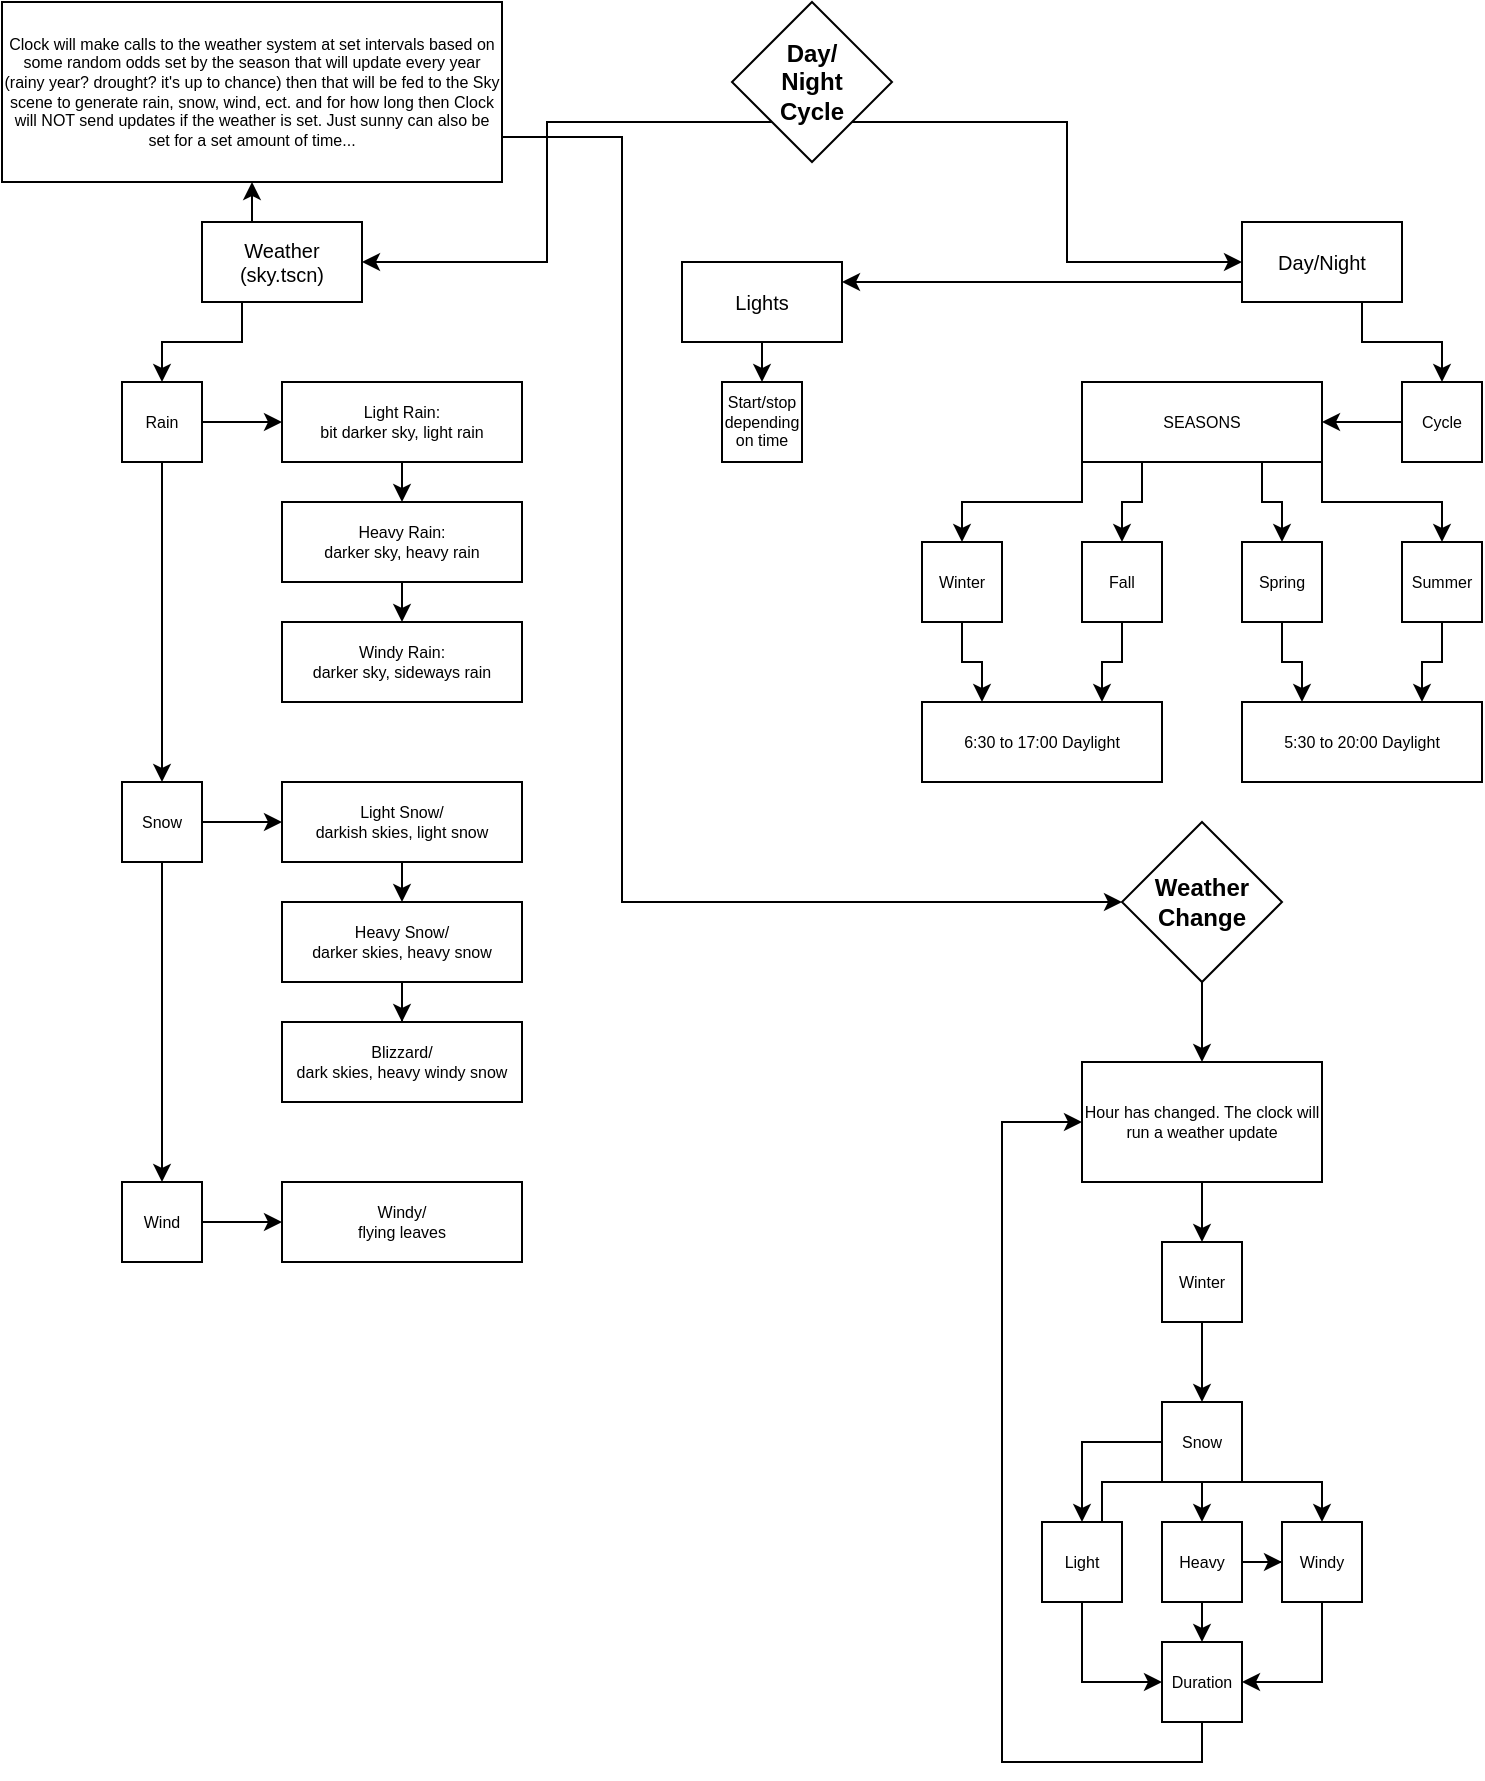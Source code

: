 <mxfile version="23.1.5" type="device">
  <diagram name="Page-1" id="sMBefzLCpiR2ebWWNsJE">
    <mxGraphModel dx="1455" dy="1091" grid="1" gridSize="10" guides="1" tooltips="1" connect="1" arrows="1" fold="1" page="1" pageScale="1" pageWidth="850" pageHeight="1100" math="0" shadow="0">
      <root>
        <mxCell id="0" />
        <mxCell id="1" parent="0" />
        <mxCell id="VVkygvZ0o7O_Oq38gnLx-4" style="edgeStyle=orthogonalEdgeStyle;rounded=0;orthogonalLoop=1;jettySize=auto;html=1;exitX=0;exitY=1;exitDx=0;exitDy=0;entryX=1;entryY=0.5;entryDx=0;entryDy=0;" parent="1" source="VVkygvZ0o7O_Oq38gnLx-1" target="VVkygvZ0o7O_Oq38gnLx-2" edge="1">
          <mxGeometry relative="1" as="geometry" />
        </mxCell>
        <mxCell id="VVkygvZ0o7O_Oq38gnLx-5" style="edgeStyle=orthogonalEdgeStyle;rounded=0;orthogonalLoop=1;jettySize=auto;html=1;exitX=1;exitY=1;exitDx=0;exitDy=0;entryX=0;entryY=0.5;entryDx=0;entryDy=0;" parent="1" source="VVkygvZ0o7O_Oq38gnLx-1" target="VVkygvZ0o7O_Oq38gnLx-3" edge="1">
          <mxGeometry relative="1" as="geometry" />
        </mxCell>
        <mxCell id="VVkygvZ0o7O_Oq38gnLx-1" value="Day/&lt;br&gt;Night&lt;br&gt;Cycle" style="rhombus;whiteSpace=wrap;html=1;fontStyle=1" parent="1" vertex="1">
          <mxGeometry x="385" y="10" width="80" height="80" as="geometry" />
        </mxCell>
        <mxCell id="VVkygvZ0o7O_Oq38gnLx-7" style="edgeStyle=orthogonalEdgeStyle;rounded=0;orthogonalLoop=1;jettySize=auto;html=1;exitX=0.25;exitY=1;exitDx=0;exitDy=0;entryX=0.5;entryY=0;entryDx=0;entryDy=0;" parent="1" source="VVkygvZ0o7O_Oq38gnLx-2" target="VVkygvZ0o7O_Oq38gnLx-6" edge="1">
          <mxGeometry relative="1" as="geometry" />
        </mxCell>
        <mxCell id="a-tWaZwPCyAhXtBM_cI1-2" style="edgeStyle=orthogonalEdgeStyle;rounded=0;orthogonalLoop=1;jettySize=auto;html=1;exitX=0.5;exitY=0;exitDx=0;exitDy=0;entryX=0.5;entryY=1;entryDx=0;entryDy=0;" parent="1" source="VVkygvZ0o7O_Oq38gnLx-2" target="a-tWaZwPCyAhXtBM_cI1-1" edge="1">
          <mxGeometry relative="1" as="geometry" />
        </mxCell>
        <mxCell id="VVkygvZ0o7O_Oq38gnLx-2" value="Weather&lt;br&gt;(sky.tscn)" style="rounded=0;whiteSpace=wrap;html=1;fontSize=10;" parent="1" vertex="1">
          <mxGeometry x="120" y="120" width="80" height="40" as="geometry" />
        </mxCell>
        <mxCell id="VVkygvZ0o7O_Oq38gnLx-23" style="edgeStyle=orthogonalEdgeStyle;rounded=0;orthogonalLoop=1;jettySize=auto;html=1;exitX=0.75;exitY=1;exitDx=0;exitDy=0;" parent="1" source="VVkygvZ0o7O_Oq38gnLx-3" target="VVkygvZ0o7O_Oq38gnLx-22" edge="1">
          <mxGeometry relative="1" as="geometry" />
        </mxCell>
        <mxCell id="KNaz0oER7aez-V8XWjQQ-2" style="edgeStyle=orthogonalEdgeStyle;rounded=0;orthogonalLoop=1;jettySize=auto;html=1;exitX=0;exitY=0.75;exitDx=0;exitDy=0;entryX=1;entryY=0.25;entryDx=0;entryDy=0;" parent="1" source="VVkygvZ0o7O_Oq38gnLx-3" target="KNaz0oER7aez-V8XWjQQ-1" edge="1">
          <mxGeometry relative="1" as="geometry" />
        </mxCell>
        <mxCell id="VVkygvZ0o7O_Oq38gnLx-3" value="Day/Night" style="rounded=0;whiteSpace=wrap;html=1;fontSize=10;" parent="1" vertex="1">
          <mxGeometry x="640" y="120" width="80" height="40" as="geometry" />
        </mxCell>
        <mxCell id="VVkygvZ0o7O_Oq38gnLx-9" style="edgeStyle=orthogonalEdgeStyle;rounded=0;orthogonalLoop=1;jettySize=auto;html=1;entryX=0;entryY=0.5;entryDx=0;entryDy=0;" parent="1" source="VVkygvZ0o7O_Oq38gnLx-6" target="VVkygvZ0o7O_Oq38gnLx-8" edge="1">
          <mxGeometry relative="1" as="geometry" />
        </mxCell>
        <mxCell id="VVkygvZ0o7O_Oq38gnLx-11" style="edgeStyle=orthogonalEdgeStyle;rounded=0;orthogonalLoop=1;jettySize=auto;html=1;exitX=0.5;exitY=1;exitDx=0;exitDy=0;entryX=0.5;entryY=0;entryDx=0;entryDy=0;" parent="1" source="VVkygvZ0o7O_Oq38gnLx-6" target="VVkygvZ0o7O_Oq38gnLx-10" edge="1">
          <mxGeometry relative="1" as="geometry" />
        </mxCell>
        <mxCell id="VVkygvZ0o7O_Oq38gnLx-6" value="Rain" style="rounded=0;whiteSpace=wrap;html=1;fontSize=8;" parent="1" vertex="1">
          <mxGeometry x="80" y="200" width="40" height="40" as="geometry" />
        </mxCell>
        <mxCell id="VVkygvZ0o7O_Oq38gnLx-15" style="edgeStyle=orthogonalEdgeStyle;rounded=0;orthogonalLoop=1;jettySize=auto;html=1;exitX=0.5;exitY=1;exitDx=0;exitDy=0;entryX=0.5;entryY=0;entryDx=0;entryDy=0;" parent="1" source="VVkygvZ0o7O_Oq38gnLx-8" target="VVkygvZ0o7O_Oq38gnLx-14" edge="1">
          <mxGeometry relative="1" as="geometry" />
        </mxCell>
        <mxCell id="VVkygvZ0o7O_Oq38gnLx-8" value="Light Rain:&lt;br&gt;bit darker sky, light rain" style="rounded=0;whiteSpace=wrap;html=1;fontSize=8;" parent="1" vertex="1">
          <mxGeometry x="160" y="200" width="120" height="40" as="geometry" />
        </mxCell>
        <mxCell id="VVkygvZ0o7O_Oq38gnLx-13" style="edgeStyle=orthogonalEdgeStyle;rounded=0;orthogonalLoop=1;jettySize=auto;html=1;exitX=1;exitY=0.5;exitDx=0;exitDy=0;entryX=0;entryY=0.5;entryDx=0;entryDy=0;" parent="1" source="VVkygvZ0o7O_Oq38gnLx-10" target="VVkygvZ0o7O_Oq38gnLx-12" edge="1">
          <mxGeometry relative="1" as="geometry" />
        </mxCell>
        <mxCell id="VVkygvZ0o7O_Oq38gnLx-44" style="edgeStyle=orthogonalEdgeStyle;rounded=0;orthogonalLoop=1;jettySize=auto;html=1;exitX=0.5;exitY=1;exitDx=0;exitDy=0;entryX=0.5;entryY=0;entryDx=0;entryDy=0;" parent="1" source="VVkygvZ0o7O_Oq38gnLx-10" target="VVkygvZ0o7O_Oq38gnLx-43" edge="1">
          <mxGeometry relative="1" as="geometry" />
        </mxCell>
        <mxCell id="VVkygvZ0o7O_Oq38gnLx-10" value="Snow" style="rounded=0;whiteSpace=wrap;html=1;fontSize=8;" parent="1" vertex="1">
          <mxGeometry x="80" y="400" width="40" height="40" as="geometry" />
        </mxCell>
        <mxCell id="VVkygvZ0o7O_Oq38gnLx-19" style="edgeStyle=orthogonalEdgeStyle;rounded=0;orthogonalLoop=1;jettySize=auto;html=1;exitX=0.5;exitY=1;exitDx=0;exitDy=0;entryX=0.5;entryY=0;entryDx=0;entryDy=0;" parent="1" source="VVkygvZ0o7O_Oq38gnLx-12" target="VVkygvZ0o7O_Oq38gnLx-18" edge="1">
          <mxGeometry relative="1" as="geometry" />
        </mxCell>
        <mxCell id="VVkygvZ0o7O_Oq38gnLx-12" value="Light Snow/&lt;div&gt;darkish skies, light snow&lt;/div&gt;" style="rounded=0;whiteSpace=wrap;html=1;fontSize=8;" parent="1" vertex="1">
          <mxGeometry x="160" y="400" width="120" height="40" as="geometry" />
        </mxCell>
        <mxCell id="VVkygvZ0o7O_Oq38gnLx-17" style="edgeStyle=orthogonalEdgeStyle;rounded=0;orthogonalLoop=1;jettySize=auto;html=1;exitX=0.5;exitY=1;exitDx=0;exitDy=0;entryX=0.5;entryY=0;entryDx=0;entryDy=0;" parent="1" source="VVkygvZ0o7O_Oq38gnLx-14" target="VVkygvZ0o7O_Oq38gnLx-16" edge="1">
          <mxGeometry relative="1" as="geometry" />
        </mxCell>
        <mxCell id="VVkygvZ0o7O_Oq38gnLx-14" value="Heavy Rain:&lt;br&gt;darker sky, heavy rain" style="rounded=0;whiteSpace=wrap;html=1;fontSize=8;" parent="1" vertex="1">
          <mxGeometry x="160" y="260" width="120" height="40" as="geometry" />
        </mxCell>
        <mxCell id="VVkygvZ0o7O_Oq38gnLx-16" value="Windy Rain:&lt;br&gt;darker sky, sideways rain" style="rounded=0;whiteSpace=wrap;html=1;fontSize=8;" parent="1" vertex="1">
          <mxGeometry x="160" y="320" width="120" height="40" as="geometry" />
        </mxCell>
        <mxCell id="VVkygvZ0o7O_Oq38gnLx-21" style="edgeStyle=orthogonalEdgeStyle;rounded=0;orthogonalLoop=1;jettySize=auto;html=1;entryX=0.5;entryY=0;entryDx=0;entryDy=0;" parent="1" source="VVkygvZ0o7O_Oq38gnLx-18" target="VVkygvZ0o7O_Oq38gnLx-20" edge="1">
          <mxGeometry relative="1" as="geometry" />
        </mxCell>
        <mxCell id="VVkygvZ0o7O_Oq38gnLx-18" value="Heavy Snow/&lt;div&gt;darker skies, heavy snow&lt;/div&gt;" style="rounded=0;whiteSpace=wrap;html=1;fontSize=8;" parent="1" vertex="1">
          <mxGeometry x="160" y="460" width="120" height="40" as="geometry" />
        </mxCell>
        <mxCell id="VVkygvZ0o7O_Oq38gnLx-20" value="Blizzard/&lt;div&gt;dark skies, heavy windy snow&lt;/div&gt;" style="rounded=0;whiteSpace=wrap;html=1;fontSize=8;" parent="1" vertex="1">
          <mxGeometry x="160" y="520" width="120" height="40" as="geometry" />
        </mxCell>
        <mxCell id="VVkygvZ0o7O_Oq38gnLx-25" style="edgeStyle=orthogonalEdgeStyle;rounded=0;orthogonalLoop=1;jettySize=auto;html=1;exitX=0;exitY=0.5;exitDx=0;exitDy=0;entryX=1;entryY=0.5;entryDx=0;entryDy=0;" parent="1" source="VVkygvZ0o7O_Oq38gnLx-22" target="VVkygvZ0o7O_Oq38gnLx-24" edge="1">
          <mxGeometry relative="1" as="geometry" />
        </mxCell>
        <mxCell id="VVkygvZ0o7O_Oq38gnLx-22" value="Cycle" style="rounded=0;whiteSpace=wrap;html=1;fontSize=8;" parent="1" vertex="1">
          <mxGeometry x="720" y="200" width="40" height="40" as="geometry" />
        </mxCell>
        <mxCell id="VVkygvZ0o7O_Oq38gnLx-30" style="edgeStyle=orthogonalEdgeStyle;rounded=0;orthogonalLoop=1;jettySize=auto;html=1;exitX=0;exitY=1;exitDx=0;exitDy=0;entryX=0.5;entryY=0;entryDx=0;entryDy=0;" parent="1" source="VVkygvZ0o7O_Oq38gnLx-24" target="VVkygvZ0o7O_Oq38gnLx-26" edge="1">
          <mxGeometry relative="1" as="geometry" />
        </mxCell>
        <mxCell id="VVkygvZ0o7O_Oq38gnLx-34" style="edgeStyle=orthogonalEdgeStyle;rounded=0;orthogonalLoop=1;jettySize=auto;html=1;exitX=0.25;exitY=1;exitDx=0;exitDy=0;entryX=0.5;entryY=0;entryDx=0;entryDy=0;" parent="1" source="VVkygvZ0o7O_Oq38gnLx-24" target="VVkygvZ0o7O_Oq38gnLx-29" edge="1">
          <mxGeometry relative="1" as="geometry" />
        </mxCell>
        <mxCell id="VVkygvZ0o7O_Oq38gnLx-35" style="edgeStyle=orthogonalEdgeStyle;rounded=0;orthogonalLoop=1;jettySize=auto;html=1;exitX=0.75;exitY=1;exitDx=0;exitDy=0;entryX=0.5;entryY=0;entryDx=0;entryDy=0;" parent="1" source="VVkygvZ0o7O_Oq38gnLx-24" target="VVkygvZ0o7O_Oq38gnLx-27" edge="1">
          <mxGeometry relative="1" as="geometry" />
        </mxCell>
        <mxCell id="VVkygvZ0o7O_Oq38gnLx-36" style="edgeStyle=orthogonalEdgeStyle;rounded=0;orthogonalLoop=1;jettySize=auto;html=1;exitX=1;exitY=1;exitDx=0;exitDy=0;" parent="1" source="VVkygvZ0o7O_Oq38gnLx-24" target="VVkygvZ0o7O_Oq38gnLx-28" edge="1">
          <mxGeometry relative="1" as="geometry" />
        </mxCell>
        <mxCell id="VVkygvZ0o7O_Oq38gnLx-24" value="SEASONS" style="rounded=0;whiteSpace=wrap;html=1;fontSize=8;" parent="1" vertex="1">
          <mxGeometry x="560" y="200" width="120" height="40" as="geometry" />
        </mxCell>
        <mxCell id="VVkygvZ0o7O_Oq38gnLx-39" style="edgeStyle=orthogonalEdgeStyle;rounded=0;orthogonalLoop=1;jettySize=auto;html=1;exitX=0.5;exitY=1;exitDx=0;exitDy=0;entryX=0.25;entryY=0;entryDx=0;entryDy=0;" parent="1" source="VVkygvZ0o7O_Oq38gnLx-26" target="VVkygvZ0o7O_Oq38gnLx-37" edge="1">
          <mxGeometry relative="1" as="geometry" />
        </mxCell>
        <mxCell id="VVkygvZ0o7O_Oq38gnLx-26" value="Winter" style="rounded=0;whiteSpace=wrap;html=1;fontSize=8;" parent="1" vertex="1">
          <mxGeometry x="480" y="280" width="40" height="40" as="geometry" />
        </mxCell>
        <mxCell id="VVkygvZ0o7O_Oq38gnLx-27" value="Spring" style="rounded=0;whiteSpace=wrap;html=1;fontSize=8;" parent="1" vertex="1">
          <mxGeometry x="640" y="280" width="40" height="40" as="geometry" />
        </mxCell>
        <mxCell id="VVkygvZ0o7O_Oq38gnLx-42" style="edgeStyle=orthogonalEdgeStyle;rounded=0;orthogonalLoop=1;jettySize=auto;html=1;entryX=0.75;entryY=0;entryDx=0;entryDy=0;" parent="1" source="VVkygvZ0o7O_Oq38gnLx-28" target="VVkygvZ0o7O_Oq38gnLx-38" edge="1">
          <mxGeometry relative="1" as="geometry" />
        </mxCell>
        <mxCell id="VVkygvZ0o7O_Oq38gnLx-28" value="Summer" style="rounded=0;whiteSpace=wrap;html=1;fontSize=8;" parent="1" vertex="1">
          <mxGeometry x="720" y="280" width="40" height="40" as="geometry" />
        </mxCell>
        <mxCell id="VVkygvZ0o7O_Oq38gnLx-40" style="edgeStyle=orthogonalEdgeStyle;rounded=0;orthogonalLoop=1;jettySize=auto;html=1;exitX=0.5;exitY=1;exitDx=0;exitDy=0;entryX=0.75;entryY=0;entryDx=0;entryDy=0;" parent="1" source="VVkygvZ0o7O_Oq38gnLx-29" target="VVkygvZ0o7O_Oq38gnLx-37" edge="1">
          <mxGeometry relative="1" as="geometry" />
        </mxCell>
        <mxCell id="VVkygvZ0o7O_Oq38gnLx-29" value="Fall" style="rounded=0;whiteSpace=wrap;html=1;fontSize=8;" parent="1" vertex="1">
          <mxGeometry x="560" y="280" width="40" height="40" as="geometry" />
        </mxCell>
        <mxCell id="VVkygvZ0o7O_Oq38gnLx-37" value="6:30 to 17:00 Daylight" style="rounded=0;whiteSpace=wrap;html=1;fontSize=8;" parent="1" vertex="1">
          <mxGeometry x="480" y="360" width="120" height="40" as="geometry" />
        </mxCell>
        <mxCell id="VVkygvZ0o7O_Oq38gnLx-38" value="5:30 to 20:00 Daylight" style="rounded=0;whiteSpace=wrap;html=1;fontSize=8;" parent="1" vertex="1">
          <mxGeometry x="640" y="360" width="120" height="40" as="geometry" />
        </mxCell>
        <mxCell id="VVkygvZ0o7O_Oq38gnLx-41" style="edgeStyle=orthogonalEdgeStyle;rounded=0;orthogonalLoop=1;jettySize=auto;html=1;exitX=0.5;exitY=1;exitDx=0;exitDy=0;entryX=0.25;entryY=0;entryDx=0;entryDy=0;" parent="1" source="VVkygvZ0o7O_Oq38gnLx-27" target="VVkygvZ0o7O_Oq38gnLx-38" edge="1">
          <mxGeometry relative="1" as="geometry" />
        </mxCell>
        <mxCell id="VVkygvZ0o7O_Oq38gnLx-47" style="edgeStyle=orthogonalEdgeStyle;rounded=0;orthogonalLoop=1;jettySize=auto;html=1;exitX=1;exitY=0.5;exitDx=0;exitDy=0;entryX=0;entryY=0.5;entryDx=0;entryDy=0;" parent="1" source="VVkygvZ0o7O_Oq38gnLx-43" target="VVkygvZ0o7O_Oq38gnLx-45" edge="1">
          <mxGeometry relative="1" as="geometry" />
        </mxCell>
        <mxCell id="VVkygvZ0o7O_Oq38gnLx-43" value="Wind" style="rounded=0;whiteSpace=wrap;html=1;fontSize=8;" parent="1" vertex="1">
          <mxGeometry x="80" y="600" width="40" height="40" as="geometry" />
        </mxCell>
        <mxCell id="VVkygvZ0o7O_Oq38gnLx-45" value="Windy/&lt;br&gt;flying leaves" style="rounded=0;whiteSpace=wrap;html=1;fontSize=8;" parent="1" vertex="1">
          <mxGeometry x="160" y="600" width="120" height="40" as="geometry" />
        </mxCell>
        <mxCell id="KNaz0oER7aez-V8XWjQQ-4" style="edgeStyle=orthogonalEdgeStyle;rounded=0;orthogonalLoop=1;jettySize=auto;html=1;exitX=0.5;exitY=1;exitDx=0;exitDy=0;entryX=0.5;entryY=0;entryDx=0;entryDy=0;" parent="1" source="KNaz0oER7aez-V8XWjQQ-1" target="KNaz0oER7aez-V8XWjQQ-3" edge="1">
          <mxGeometry relative="1" as="geometry" />
        </mxCell>
        <mxCell id="KNaz0oER7aez-V8XWjQQ-1" value="Lights" style="rounded=0;whiteSpace=wrap;html=1;fontSize=10;" parent="1" vertex="1">
          <mxGeometry x="360" y="140" width="80" height="40" as="geometry" />
        </mxCell>
        <mxCell id="KNaz0oER7aez-V8XWjQQ-3" value="Start/stop&lt;br&gt;depending on time" style="rounded=0;whiteSpace=wrap;html=1;fontSize=8;" parent="1" vertex="1">
          <mxGeometry x="380" y="200" width="40" height="40" as="geometry" />
        </mxCell>
        <mxCell id="fDy-899vEHlfvW-3nuNf-10" style="edgeStyle=orthogonalEdgeStyle;rounded=0;orthogonalLoop=1;jettySize=auto;html=1;exitX=0.5;exitY=1;exitDx=0;exitDy=0;entryX=0.5;entryY=0;entryDx=0;entryDy=0;" parent="1" source="gsE4YjvTZbsSA2tztFBP-1" target="fDy-899vEHlfvW-3nuNf-9" edge="1">
          <mxGeometry relative="1" as="geometry" />
        </mxCell>
        <mxCell id="gsE4YjvTZbsSA2tztFBP-1" value="Weather&lt;br&gt;Change" style="rhombus;whiteSpace=wrap;html=1;fontStyle=1" parent="1" vertex="1">
          <mxGeometry x="580" y="420" width="80" height="80" as="geometry" />
        </mxCell>
        <mxCell id="a-tWaZwPCyAhXtBM_cI1-3" style="edgeStyle=orthogonalEdgeStyle;rounded=0;orthogonalLoop=1;jettySize=auto;html=1;exitX=1;exitY=0.75;exitDx=0;exitDy=0;entryX=0;entryY=0.5;entryDx=0;entryDy=0;" parent="1" source="a-tWaZwPCyAhXtBM_cI1-1" target="gsE4YjvTZbsSA2tztFBP-1" edge="1">
          <mxGeometry relative="1" as="geometry">
            <Array as="points">
              <mxPoint x="330" y="78" />
              <mxPoint x="330" y="460" />
            </Array>
          </mxGeometry>
        </mxCell>
        <mxCell id="a-tWaZwPCyAhXtBM_cI1-1" value="Clock will make calls to the weather system at set intervals based on some random odds set by the season that will update every year (rainy year? drought? it&#39;s up to chance) then that will be fed to the Sky scene to generate rain, snow, wind, ect. and for how long then Clock will NOT send updates if the weather is set. Just sunny can also be set for a set amount of time..." style="rounded=0;whiteSpace=wrap;html=1;fontSize=8;" parent="1" vertex="1">
          <mxGeometry x="20" y="10" width="250" height="90" as="geometry" />
        </mxCell>
        <mxCell id="tuQrPEmnHmrB1J4rDiV7-15" style="edgeStyle=orthogonalEdgeStyle;rounded=0;orthogonalLoop=1;jettySize=auto;html=1;exitX=0.5;exitY=1;exitDx=0;exitDy=0;entryX=0.5;entryY=0;entryDx=0;entryDy=0;" edge="1" parent="1" source="fDy-899vEHlfvW-3nuNf-9" target="fDy-899vEHlfvW-3nuNf-11">
          <mxGeometry relative="1" as="geometry" />
        </mxCell>
        <mxCell id="fDy-899vEHlfvW-3nuNf-9" value="Hour has changed. The clock will run a weather update" style="rounded=0;whiteSpace=wrap;html=1;fontSize=8;" parent="1" vertex="1">
          <mxGeometry x="560" y="540" width="120" height="60" as="geometry" />
        </mxCell>
        <mxCell id="tuQrPEmnHmrB1J4rDiV7-2" style="edgeStyle=orthogonalEdgeStyle;rounded=0;orthogonalLoop=1;jettySize=auto;html=1;exitX=0.5;exitY=1;exitDx=0;exitDy=0;entryX=0.5;entryY=0;entryDx=0;entryDy=0;" edge="1" parent="1" source="fDy-899vEHlfvW-3nuNf-11" target="tuQrPEmnHmrB1J4rDiV7-1">
          <mxGeometry relative="1" as="geometry" />
        </mxCell>
        <mxCell id="fDy-899vEHlfvW-3nuNf-11" value="Winter" style="rounded=0;whiteSpace=wrap;html=1;fontSize=8;" parent="1" vertex="1">
          <mxGeometry x="600" y="630" width="40" height="40" as="geometry" />
        </mxCell>
        <mxCell id="tuQrPEmnHmrB1J4rDiV7-7" style="edgeStyle=orthogonalEdgeStyle;rounded=0;orthogonalLoop=1;jettySize=auto;html=1;exitX=0.5;exitY=1;exitDx=0;exitDy=0;entryX=0.5;entryY=0;entryDx=0;entryDy=0;" edge="1" parent="1" source="tuQrPEmnHmrB1J4rDiV7-1" target="tuQrPEmnHmrB1J4rDiV7-4">
          <mxGeometry relative="1" as="geometry" />
        </mxCell>
        <mxCell id="tuQrPEmnHmrB1J4rDiV7-8" style="edgeStyle=orthogonalEdgeStyle;rounded=0;orthogonalLoop=1;jettySize=auto;html=1;exitX=0;exitY=0.5;exitDx=0;exitDy=0;entryX=0.5;entryY=0;entryDx=0;entryDy=0;" edge="1" parent="1" source="tuQrPEmnHmrB1J4rDiV7-1" target="tuQrPEmnHmrB1J4rDiV7-3">
          <mxGeometry relative="1" as="geometry" />
        </mxCell>
        <mxCell id="tuQrPEmnHmrB1J4rDiV7-1" value="Snow" style="rounded=0;whiteSpace=wrap;html=1;fontSize=8;" vertex="1" parent="1">
          <mxGeometry x="600" y="710" width="40" height="40" as="geometry" />
        </mxCell>
        <mxCell id="tuQrPEmnHmrB1J4rDiV7-11" style="edgeStyle=orthogonalEdgeStyle;rounded=0;orthogonalLoop=1;jettySize=auto;html=1;exitX=0.75;exitY=0;exitDx=0;exitDy=0;entryX=0.5;entryY=0;entryDx=0;entryDy=0;" edge="1" parent="1" source="tuQrPEmnHmrB1J4rDiV7-3" target="tuQrPEmnHmrB1J4rDiV7-5">
          <mxGeometry relative="1" as="geometry" />
        </mxCell>
        <mxCell id="tuQrPEmnHmrB1J4rDiV7-12" style="edgeStyle=orthogonalEdgeStyle;rounded=0;orthogonalLoop=1;jettySize=auto;html=1;exitX=0.5;exitY=1;exitDx=0;exitDy=0;entryX=0;entryY=0.5;entryDx=0;entryDy=0;" edge="1" parent="1" source="tuQrPEmnHmrB1J4rDiV7-3" target="tuQrPEmnHmrB1J4rDiV7-6">
          <mxGeometry relative="1" as="geometry" />
        </mxCell>
        <mxCell id="tuQrPEmnHmrB1J4rDiV7-3" value="Light" style="rounded=0;whiteSpace=wrap;html=1;fontSize=8;" vertex="1" parent="1">
          <mxGeometry x="540" y="770" width="40" height="40" as="geometry" />
        </mxCell>
        <mxCell id="tuQrPEmnHmrB1J4rDiV7-10" style="edgeStyle=orthogonalEdgeStyle;rounded=0;orthogonalLoop=1;jettySize=auto;html=1;" edge="1" parent="1" source="tuQrPEmnHmrB1J4rDiV7-4" target="tuQrPEmnHmrB1J4rDiV7-5">
          <mxGeometry relative="1" as="geometry" />
        </mxCell>
        <mxCell id="tuQrPEmnHmrB1J4rDiV7-13" style="edgeStyle=orthogonalEdgeStyle;rounded=0;orthogonalLoop=1;jettySize=auto;html=1;exitX=0.5;exitY=1;exitDx=0;exitDy=0;entryX=0.5;entryY=0;entryDx=0;entryDy=0;" edge="1" parent="1" source="tuQrPEmnHmrB1J4rDiV7-4" target="tuQrPEmnHmrB1J4rDiV7-6">
          <mxGeometry relative="1" as="geometry" />
        </mxCell>
        <mxCell id="tuQrPEmnHmrB1J4rDiV7-4" value="Heavy" style="rounded=0;whiteSpace=wrap;html=1;fontSize=8;" vertex="1" parent="1">
          <mxGeometry x="600" y="770" width="40" height="40" as="geometry" />
        </mxCell>
        <mxCell id="tuQrPEmnHmrB1J4rDiV7-14" style="edgeStyle=orthogonalEdgeStyle;rounded=0;orthogonalLoop=1;jettySize=auto;html=1;exitX=0.5;exitY=1;exitDx=0;exitDy=0;entryX=1;entryY=0.5;entryDx=0;entryDy=0;" edge="1" parent="1" source="tuQrPEmnHmrB1J4rDiV7-5" target="tuQrPEmnHmrB1J4rDiV7-6">
          <mxGeometry relative="1" as="geometry" />
        </mxCell>
        <mxCell id="tuQrPEmnHmrB1J4rDiV7-5" value="Windy" style="rounded=0;whiteSpace=wrap;html=1;fontSize=8;" vertex="1" parent="1">
          <mxGeometry x="660" y="770" width="40" height="40" as="geometry" />
        </mxCell>
        <mxCell id="tuQrPEmnHmrB1J4rDiV7-16" style="edgeStyle=orthogonalEdgeStyle;rounded=0;orthogonalLoop=1;jettySize=auto;html=1;exitX=0.5;exitY=1;exitDx=0;exitDy=0;entryX=0;entryY=0.5;entryDx=0;entryDy=0;" edge="1" parent="1" source="tuQrPEmnHmrB1J4rDiV7-6" target="fDy-899vEHlfvW-3nuNf-9">
          <mxGeometry relative="1" as="geometry">
            <Array as="points">
              <mxPoint x="620" y="890" />
              <mxPoint x="520" y="890" />
              <mxPoint x="520" y="570" />
            </Array>
          </mxGeometry>
        </mxCell>
        <mxCell id="tuQrPEmnHmrB1J4rDiV7-6" value="Duration" style="rounded=0;whiteSpace=wrap;html=1;fontSize=8;" vertex="1" parent="1">
          <mxGeometry x="600" y="830" width="40" height="40" as="geometry" />
        </mxCell>
      </root>
    </mxGraphModel>
  </diagram>
</mxfile>
